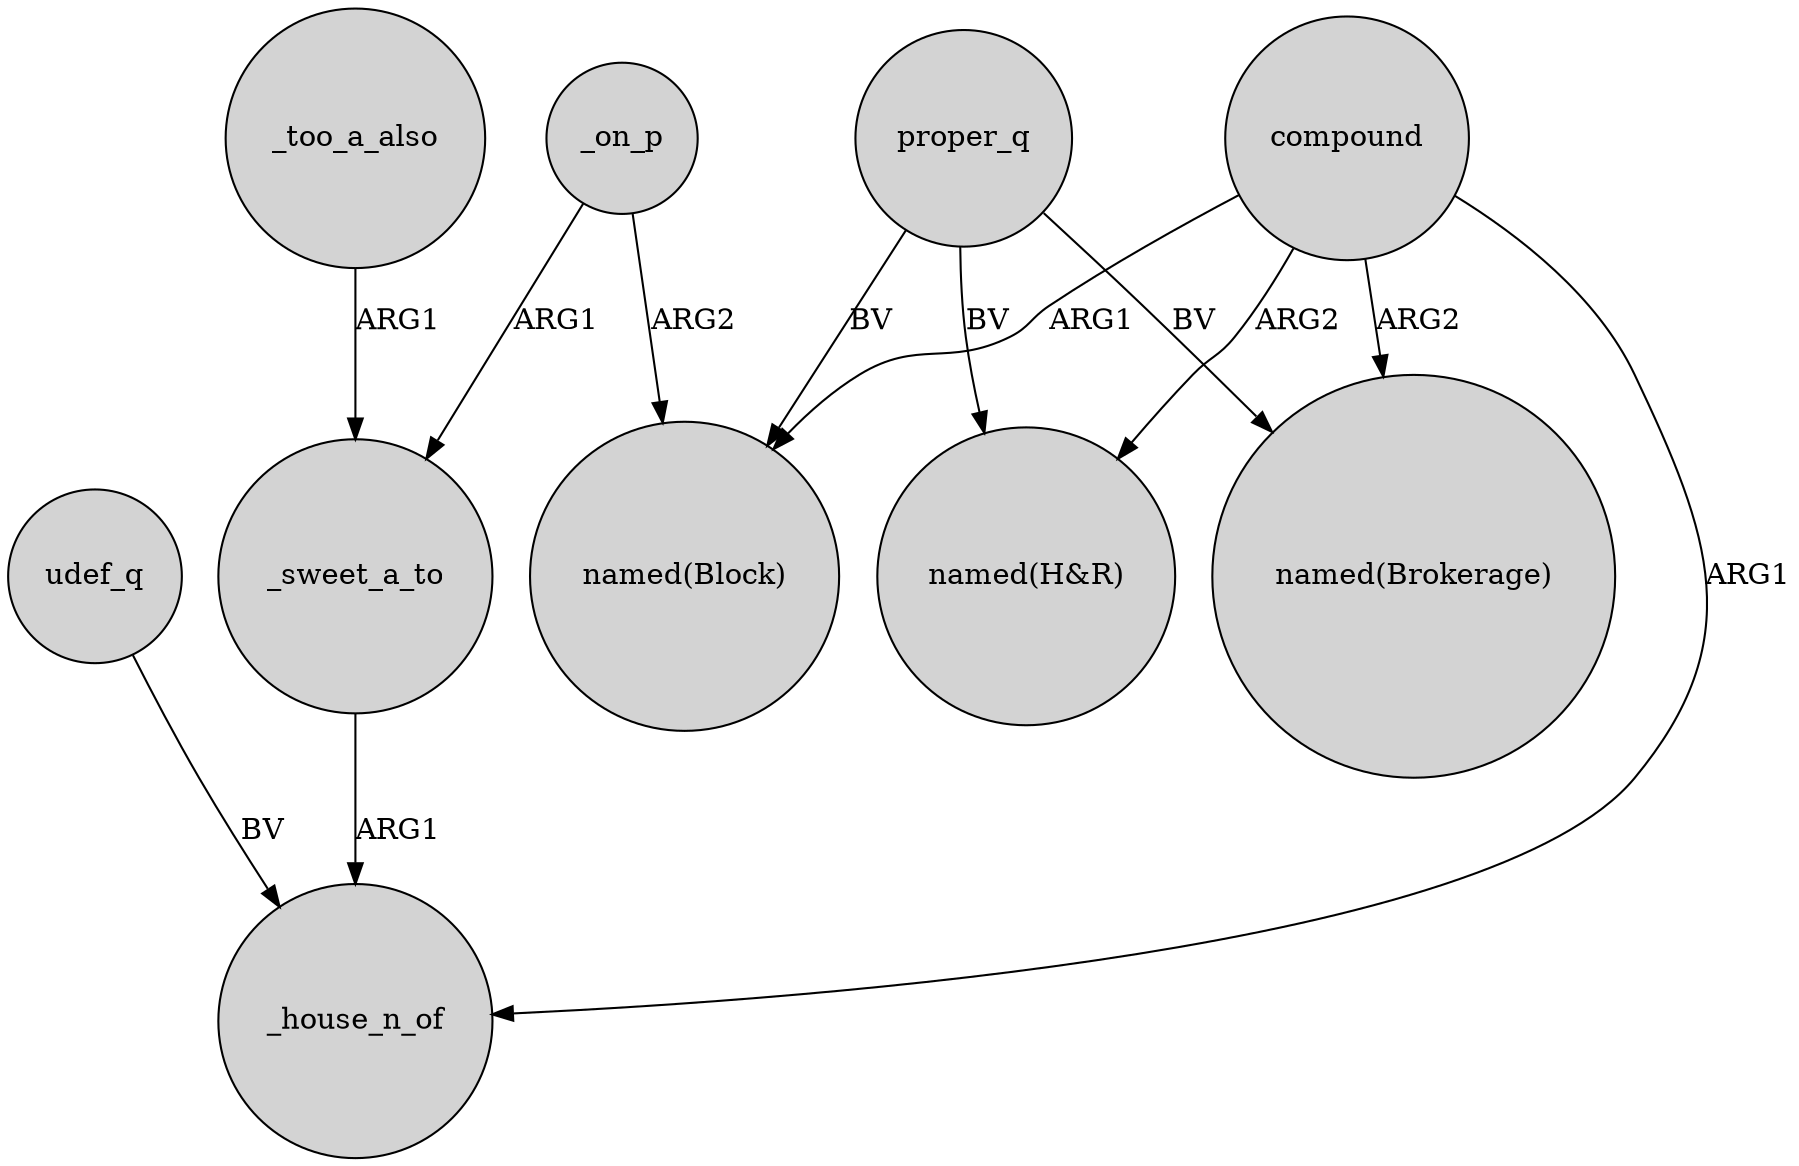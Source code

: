 digraph {
	node [shape=circle style=filled]
	udef_q -> _house_n_of [label=BV]
	proper_q -> "named(Block)" [label=BV]
	_on_p -> _sweet_a_to [label=ARG1]
	compound -> _house_n_of [label=ARG1]
	_too_a_also -> _sweet_a_to [label=ARG1]
	proper_q -> "named(Brokerage)" [label=BV]
	compound -> "named(H&R)" [label=ARG2]
	_sweet_a_to -> _house_n_of [label=ARG1]
	_on_p -> "named(Block)" [label=ARG2]
	compound -> "named(Block)" [label=ARG1]
	proper_q -> "named(H&R)" [label=BV]
	compound -> "named(Brokerage)" [label=ARG2]
}
